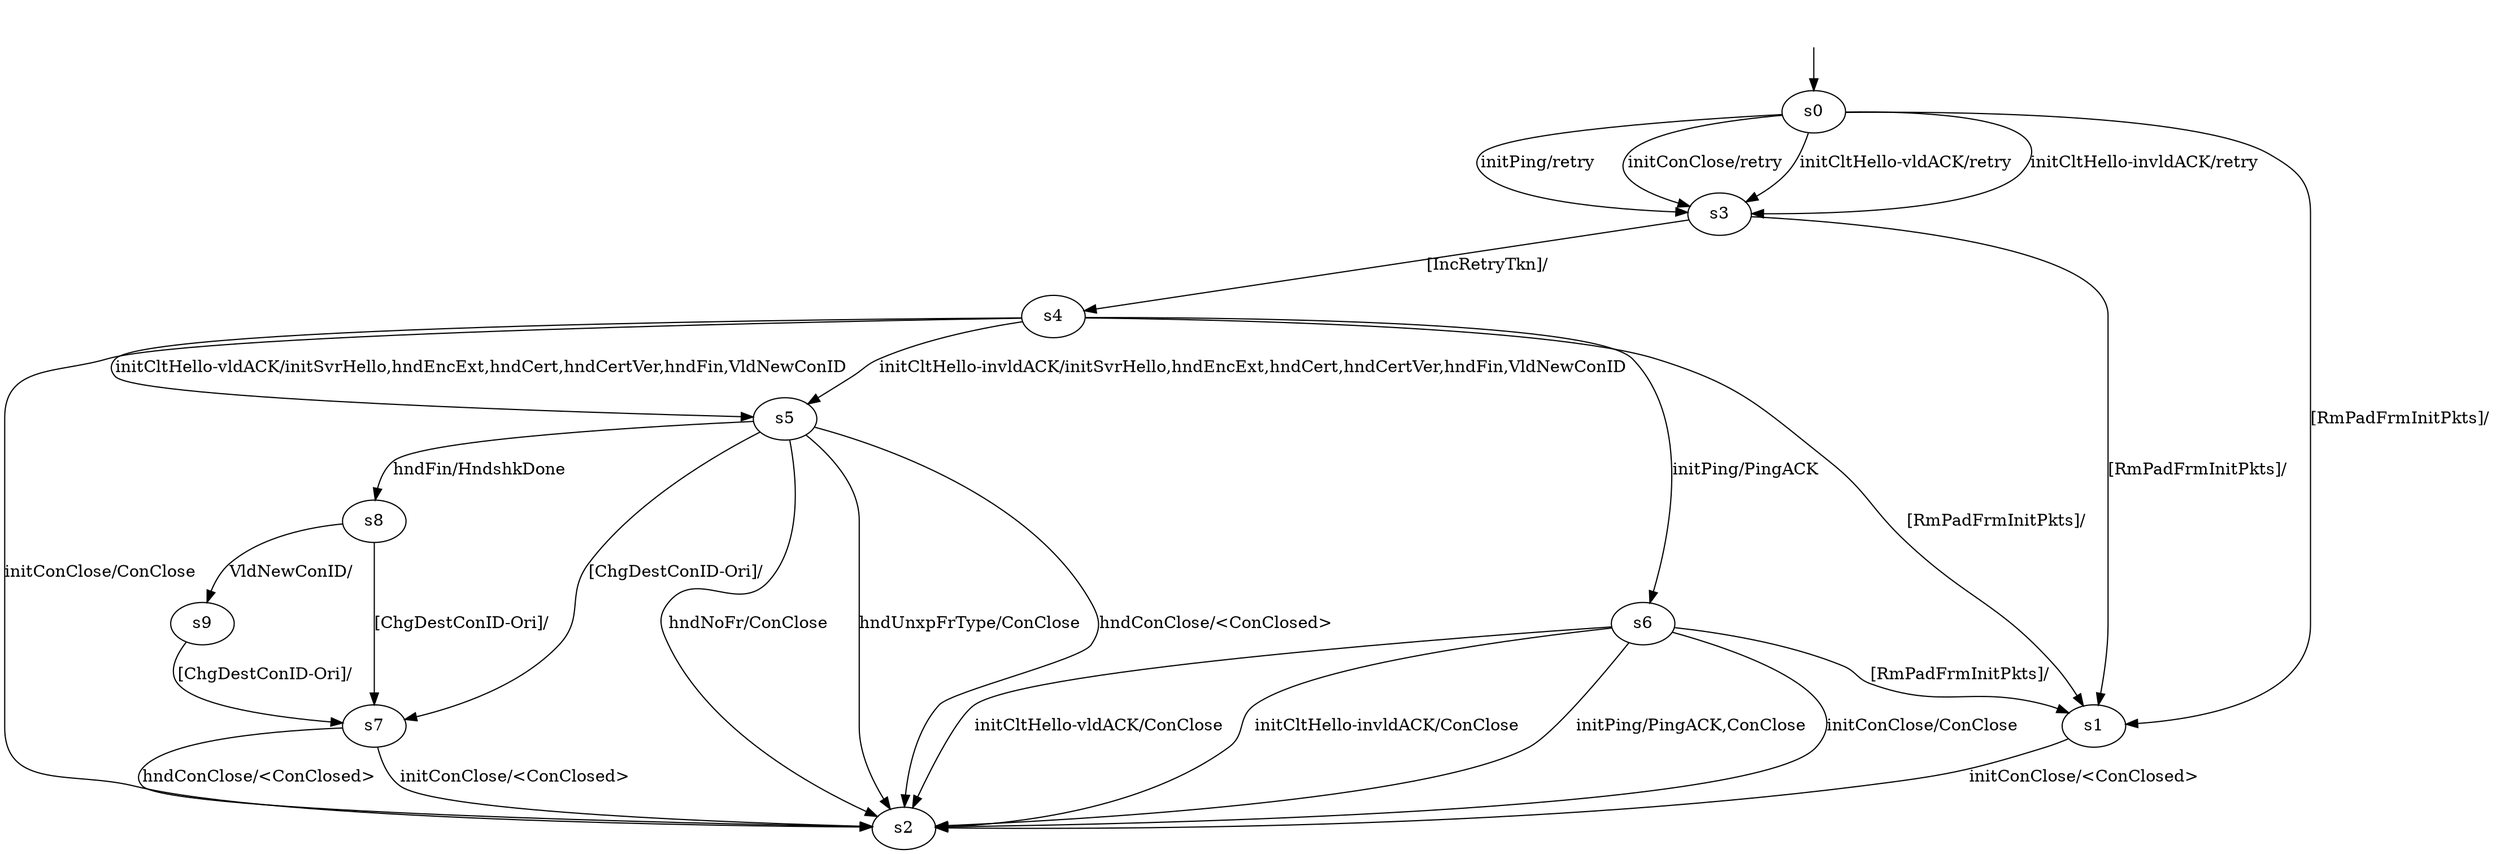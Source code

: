 digraph "../results/picoModels/pico-BWR-CS-0/learnedModel" {
s0 [label=s0];
s1 [label=s1];
s2 [label=s2];
s3 [label=s3];
s4 [label=s4];
s5 [label=s5];
s6 [label=s6];
s7 [label=s7];
s8 [label=s8];
s9 [label=s9];
s0 -> s3  [label="initPing/retry "];
s0 -> s3  [label="initConClose/retry "];
s0 -> s3  [label="initCltHello-vldACK/retry "];
s0 -> s3  [label="initCltHello-invldACK/retry "];
s0 -> s1  [label="[RmPadFrmInitPkts]/ "];
s1 -> s2  [label="initConClose/<ConClosed> "];
s3 -> s4  [label="[IncRetryTkn]/ "];
s3 -> s1  [label="[RmPadFrmInitPkts]/ "];
s4 -> s6  [label="initPing/PingACK "];
s4 -> s2  [label="initConClose/ConClose "];
s4 -> s5  [label="initCltHello-vldACK/initSvrHello,hndEncExt,hndCert,hndCertVer,hndFin,VldNewConID "];
s4 -> s5  [label="initCltHello-invldACK/initSvrHello,hndEncExt,hndCert,hndCertVer,hndFin,VldNewConID "];
s4 -> s1  [label="[RmPadFrmInitPkts]/ "];
s5 -> s8  [label="hndFin/HndshkDone "];
s5 -> s2  [label="hndNoFr/ConClose "];
s5 -> s2  [label="hndUnxpFrType/ConClose "];
s5 -> s2  [label="hndConClose/<ConClosed> "];
s5 -> s7  [label="[ChgDestConID-Ori]/ "];
s6 -> s2  [label="initPing/PingACK,ConClose "];
s6 -> s2  [label="initConClose/ConClose "];
s6 -> s2  [label="initCltHello-vldACK/ConClose "];
s6 -> s2  [label="initCltHello-invldACK/ConClose "];
s6 -> s1  [label="[RmPadFrmInitPkts]/ "];
s7 -> s2  [label="initConClose/<ConClosed> "];
s7 -> s2  [label="hndConClose/<ConClosed> "];
s8 -> s9  [label="VldNewConID/ "];
s8 -> s7  [label="[ChgDestConID-Ori]/ "];
s9 -> s7  [label="[ChgDestConID-Ori]/ "];
__start0 [label="", shape=none];
__start0 -> s0  [label=""];
}
